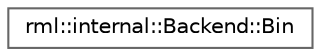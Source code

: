 digraph "类继承关系图"
{
 // LATEX_PDF_SIZE
  bgcolor="transparent";
  edge [fontname=Helvetica,fontsize=10,labelfontname=Helvetica,labelfontsize=10];
  node [fontname=Helvetica,fontsize=10,shape=box,height=0.2,width=0.4];
  rankdir="LR";
  Node0 [id="Node000000",label="rml::internal::Backend::Bin",height=0.2,width=0.4,color="grey40", fillcolor="white", style="filled",URL="$structrml_1_1internal_1_1_backend_1_1_bin.html",tooltip=" "];
}
